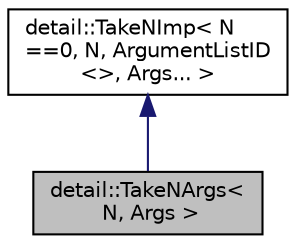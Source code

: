 digraph "detail::TakeNArgs&lt; N, Args &gt;"
{
  edge [fontname="Helvetica",fontsize="10",labelfontname="Helvetica",labelfontsize="10"];
  node [fontname="Helvetica",fontsize="10",shape=record];
  Node0 [label="detail::TakeNArgs\<\l N, Args \>",height=0.2,width=0.4,color="black", fillcolor="grey75", style="filled", fontcolor="black"];
  Node1 -> Node0 [dir="back",color="midnightblue",fontsize="10",style="solid"];
  Node1 [label="detail::TakeNImp\< N\l==0, N, ArgumentListID\l\<\>, Args... \>",height=0.2,width=0.4,color="black", fillcolor="white", style="filled",URL="$structdetail_1_1_take_n_imp.html"];
}
